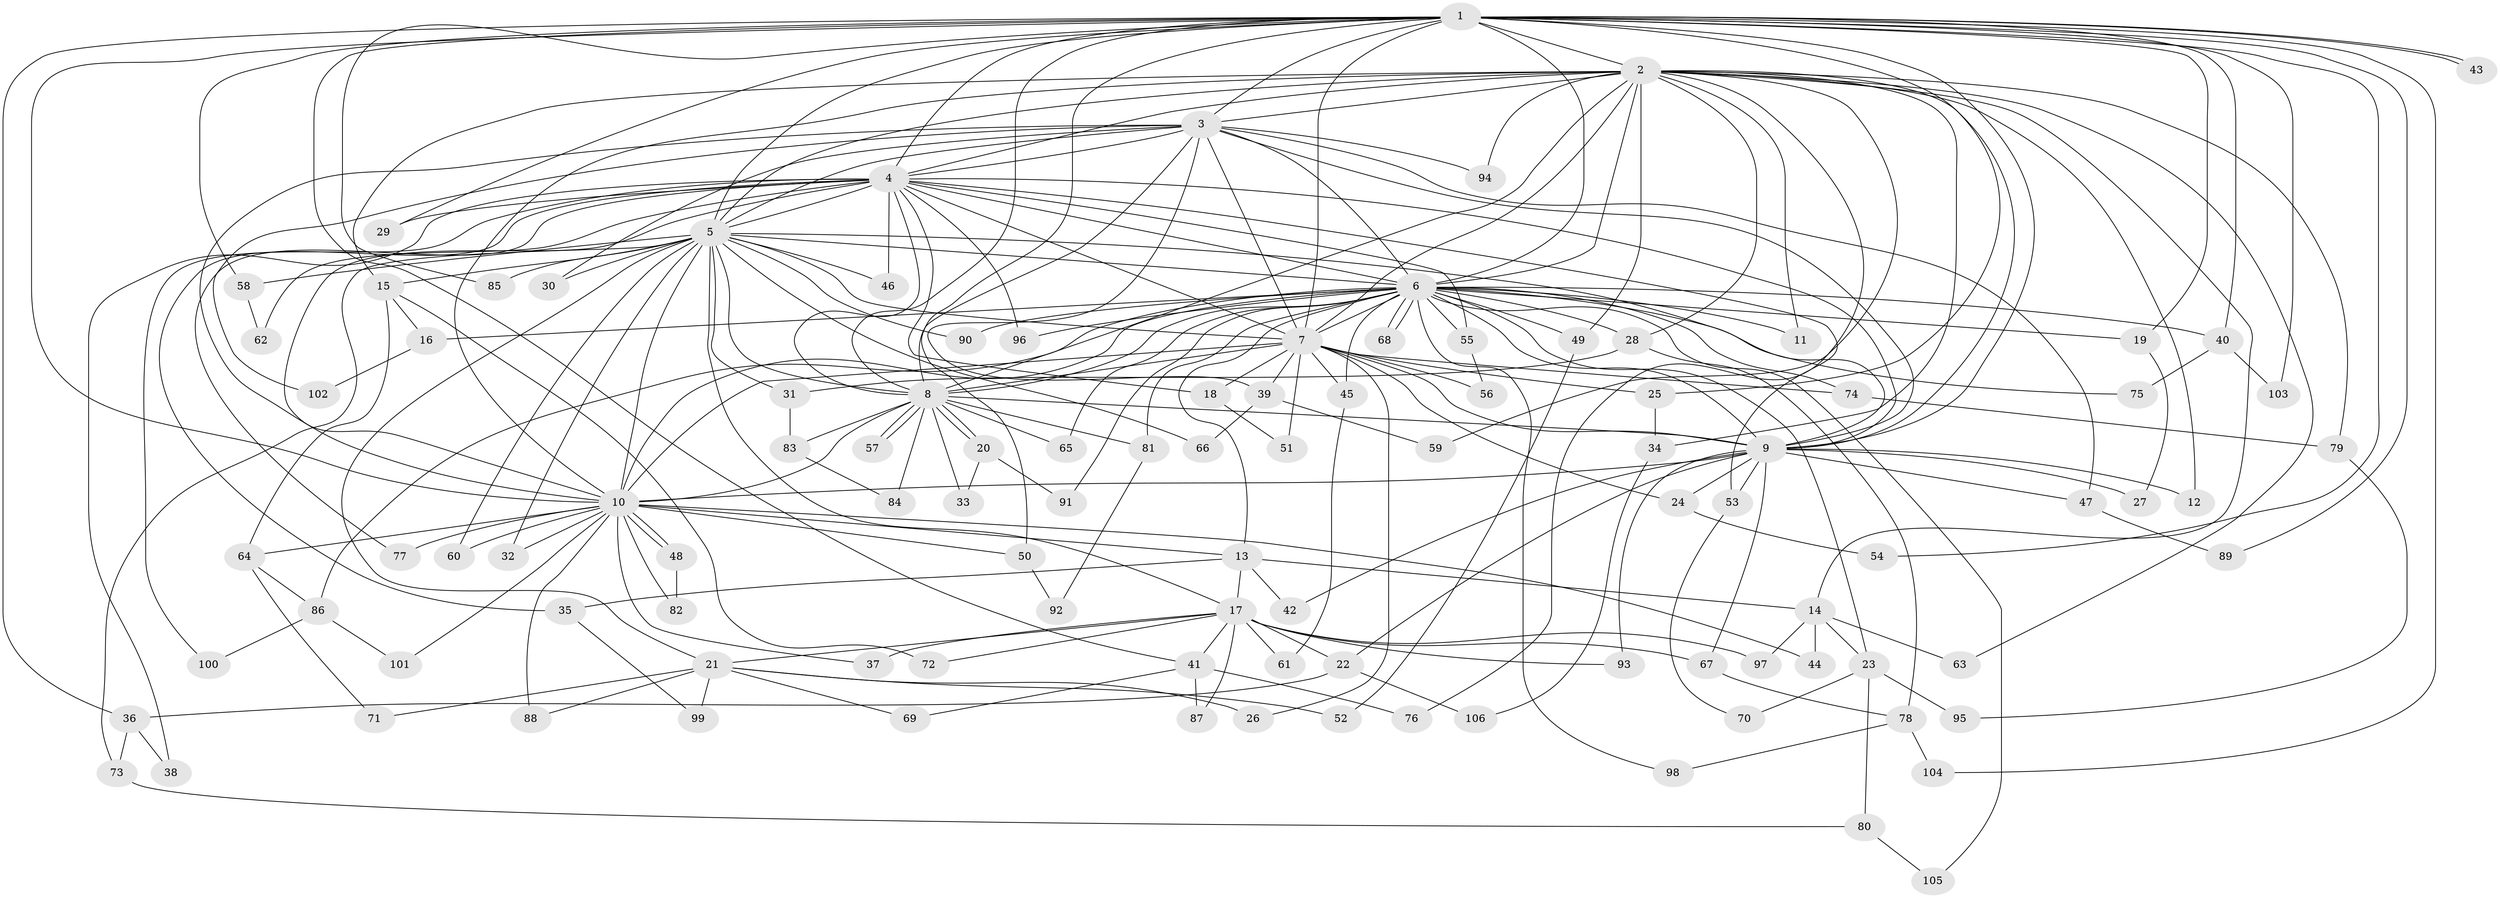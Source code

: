 // Generated by graph-tools (version 1.1) at 2025/13/03/09/25 04:13:46]
// undirected, 106 vertices, 237 edges
graph export_dot {
graph [start="1"]
  node [color=gray90,style=filled];
  1;
  2;
  3;
  4;
  5;
  6;
  7;
  8;
  9;
  10;
  11;
  12;
  13;
  14;
  15;
  16;
  17;
  18;
  19;
  20;
  21;
  22;
  23;
  24;
  25;
  26;
  27;
  28;
  29;
  30;
  31;
  32;
  33;
  34;
  35;
  36;
  37;
  38;
  39;
  40;
  41;
  42;
  43;
  44;
  45;
  46;
  47;
  48;
  49;
  50;
  51;
  52;
  53;
  54;
  55;
  56;
  57;
  58;
  59;
  60;
  61;
  62;
  63;
  64;
  65;
  66;
  67;
  68;
  69;
  70;
  71;
  72;
  73;
  74;
  75;
  76;
  77;
  78;
  79;
  80;
  81;
  82;
  83;
  84;
  85;
  86;
  87;
  88;
  89;
  90;
  91;
  92;
  93;
  94;
  95;
  96;
  97;
  98;
  99;
  100;
  101;
  102;
  103;
  104;
  105;
  106;
  1 -- 2;
  1 -- 3;
  1 -- 4;
  1 -- 5;
  1 -- 6;
  1 -- 7;
  1 -- 8;
  1 -- 9;
  1 -- 10;
  1 -- 19;
  1 -- 25;
  1 -- 29;
  1 -- 36;
  1 -- 40;
  1 -- 41;
  1 -- 43;
  1 -- 43;
  1 -- 50;
  1 -- 54;
  1 -- 58;
  1 -- 85;
  1 -- 89;
  1 -- 103;
  1 -- 104;
  2 -- 3;
  2 -- 4;
  2 -- 5;
  2 -- 6;
  2 -- 7;
  2 -- 8;
  2 -- 9;
  2 -- 10;
  2 -- 11;
  2 -- 12;
  2 -- 14;
  2 -- 15;
  2 -- 28;
  2 -- 34;
  2 -- 49;
  2 -- 59;
  2 -- 63;
  2 -- 76;
  2 -- 79;
  2 -- 94;
  3 -- 4;
  3 -- 5;
  3 -- 6;
  3 -- 7;
  3 -- 8;
  3 -- 9;
  3 -- 10;
  3 -- 30;
  3 -- 39;
  3 -- 47;
  3 -- 94;
  3 -- 102;
  4 -- 5;
  4 -- 6;
  4 -- 7;
  4 -- 8;
  4 -- 9;
  4 -- 10;
  4 -- 18;
  4 -- 29;
  4 -- 35;
  4 -- 38;
  4 -- 46;
  4 -- 53;
  4 -- 55;
  4 -- 62;
  4 -- 77;
  4 -- 96;
  4 -- 100;
  5 -- 6;
  5 -- 7;
  5 -- 8;
  5 -- 9;
  5 -- 10;
  5 -- 15;
  5 -- 17;
  5 -- 21;
  5 -- 30;
  5 -- 31;
  5 -- 32;
  5 -- 46;
  5 -- 58;
  5 -- 60;
  5 -- 66;
  5 -- 73;
  5 -- 85;
  5 -- 90;
  6 -- 7;
  6 -- 8;
  6 -- 9;
  6 -- 10;
  6 -- 11;
  6 -- 13;
  6 -- 16;
  6 -- 19;
  6 -- 23;
  6 -- 28;
  6 -- 40;
  6 -- 45;
  6 -- 49;
  6 -- 55;
  6 -- 65;
  6 -- 68;
  6 -- 68;
  6 -- 74;
  6 -- 75;
  6 -- 81;
  6 -- 86;
  6 -- 90;
  6 -- 91;
  6 -- 96;
  6 -- 98;
  6 -- 105;
  7 -- 8;
  7 -- 9;
  7 -- 10;
  7 -- 18;
  7 -- 24;
  7 -- 25;
  7 -- 26;
  7 -- 39;
  7 -- 45;
  7 -- 51;
  7 -- 56;
  7 -- 74;
  8 -- 9;
  8 -- 10;
  8 -- 20;
  8 -- 20;
  8 -- 33;
  8 -- 57;
  8 -- 57;
  8 -- 65;
  8 -- 81;
  8 -- 83;
  8 -- 84;
  9 -- 10;
  9 -- 12;
  9 -- 22;
  9 -- 24;
  9 -- 27;
  9 -- 42;
  9 -- 47;
  9 -- 53;
  9 -- 67;
  9 -- 93;
  10 -- 13;
  10 -- 32;
  10 -- 37;
  10 -- 44;
  10 -- 48;
  10 -- 48;
  10 -- 50;
  10 -- 60;
  10 -- 64;
  10 -- 77;
  10 -- 82;
  10 -- 88;
  10 -- 101;
  13 -- 14;
  13 -- 17;
  13 -- 35;
  13 -- 42;
  14 -- 23;
  14 -- 44;
  14 -- 63;
  14 -- 97;
  15 -- 16;
  15 -- 64;
  15 -- 72;
  16 -- 102;
  17 -- 21;
  17 -- 22;
  17 -- 37;
  17 -- 41;
  17 -- 61;
  17 -- 67;
  17 -- 72;
  17 -- 87;
  17 -- 93;
  17 -- 97;
  18 -- 51;
  19 -- 27;
  20 -- 33;
  20 -- 91;
  21 -- 26;
  21 -- 52;
  21 -- 69;
  21 -- 71;
  21 -- 88;
  21 -- 99;
  22 -- 36;
  22 -- 106;
  23 -- 70;
  23 -- 80;
  23 -- 95;
  24 -- 54;
  25 -- 34;
  28 -- 31;
  28 -- 78;
  31 -- 83;
  34 -- 106;
  35 -- 99;
  36 -- 38;
  36 -- 73;
  39 -- 59;
  39 -- 66;
  40 -- 75;
  40 -- 103;
  41 -- 69;
  41 -- 76;
  41 -- 87;
  45 -- 61;
  47 -- 89;
  48 -- 82;
  49 -- 52;
  50 -- 92;
  53 -- 70;
  55 -- 56;
  58 -- 62;
  64 -- 71;
  64 -- 86;
  67 -- 78;
  73 -- 80;
  74 -- 79;
  78 -- 98;
  78 -- 104;
  79 -- 95;
  80 -- 105;
  81 -- 92;
  83 -- 84;
  86 -- 100;
  86 -- 101;
}

